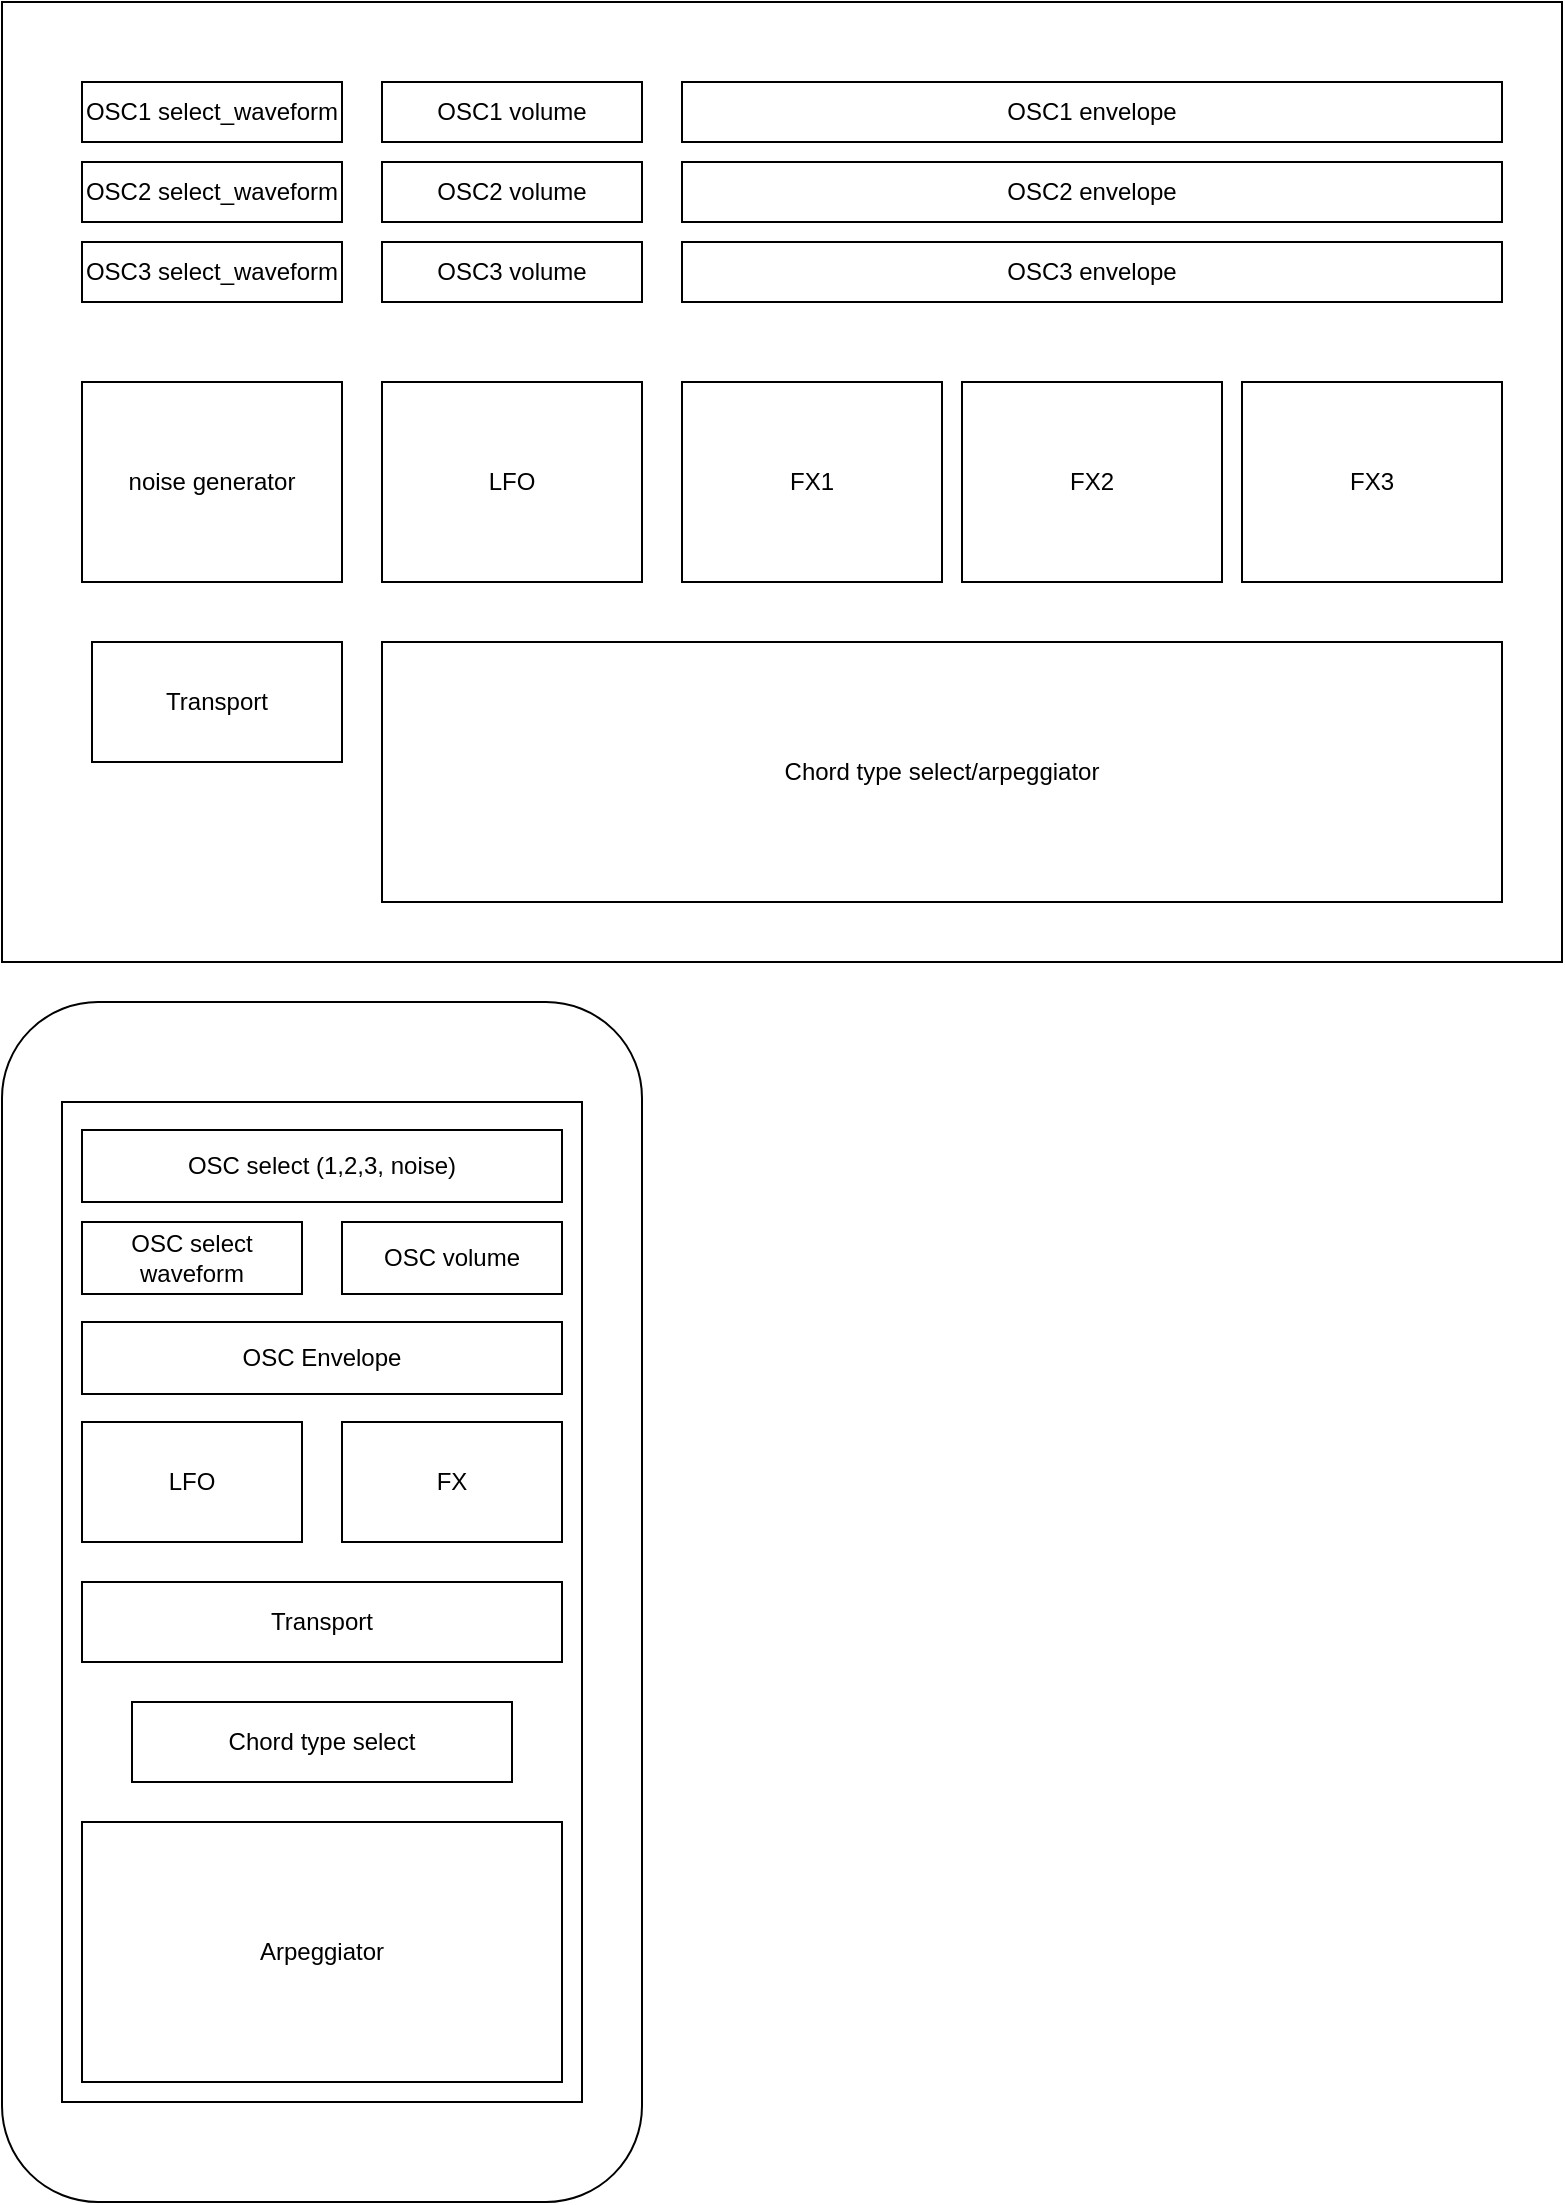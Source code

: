 <mxfile version="10.6.7" type="github"><diagram id="eyRj7a0_pKXpX3LXyJoc" name="Page-1"><mxGraphModel dx="1425" dy="746" grid="1" gridSize="10" guides="1" tooltips="1" connect="1" arrows="1" fold="1" page="1" pageScale="1" pageWidth="827" pageHeight="1169" math="0" shadow="0"><root><mxCell id="0"/><mxCell id="1" parent="0"/><mxCell id="s7tkm2uKCPaBUzxM45fg-1" value="" style="rounded=0;whiteSpace=wrap;html=1;" parent="1" vertex="1"><mxGeometry x="20" y="20" width="780" height="480" as="geometry"/></mxCell><mxCell id="s7tkm2uKCPaBUzxM45fg-2" value="OSC1 select_waveform" style="rounded=0;whiteSpace=wrap;html=1;" parent="1" vertex="1"><mxGeometry x="60" y="60" width="130" height="30" as="geometry"/></mxCell><mxCell id="s7tkm2uKCPaBUzxM45fg-3" value="Transport" style="rounded=0;whiteSpace=wrap;html=1;" parent="1" vertex="1"><mxGeometry x="65" y="340" width="125" height="60" as="geometry"/></mxCell><mxCell id="s7tkm2uKCPaBUzxM45fg-4" value="OSC2 select_waveform" style="rounded=0;whiteSpace=wrap;html=1;" parent="1" vertex="1"><mxGeometry x="60" y="100" width="130" height="30" as="geometry"/></mxCell><mxCell id="s7tkm2uKCPaBUzxM45fg-5" value="OSC3 select_waveform" style="rounded=0;whiteSpace=wrap;html=1;" parent="1" vertex="1"><mxGeometry x="60" y="140" width="130" height="30" as="geometry"/></mxCell><mxCell id="s7tkm2uKCPaBUzxM45fg-6" value="OSC1 volume" style="rounded=0;whiteSpace=wrap;html=1;" parent="1" vertex="1"><mxGeometry x="210" y="60" width="130" height="30" as="geometry"/></mxCell><mxCell id="s7tkm2uKCPaBUzxM45fg-7" value="OSC2 volume" style="rounded=0;whiteSpace=wrap;html=1;" parent="1" vertex="1"><mxGeometry x="210" y="100" width="130" height="30" as="geometry"/></mxCell><mxCell id="s7tkm2uKCPaBUzxM45fg-8" value="OSC3 volume" style="rounded=0;whiteSpace=wrap;html=1;" parent="1" vertex="1"><mxGeometry x="210" y="140" width="130" height="30" as="geometry"/></mxCell><mxCell id="s7tkm2uKCPaBUzxM45fg-9" value="OSC1 envelope" style="rounded=0;whiteSpace=wrap;html=1;" parent="1" vertex="1"><mxGeometry x="360" y="60" width="410" height="30" as="geometry"/></mxCell><mxCell id="s7tkm2uKCPaBUzxM45fg-10" value="OSC2 envelope" style="rounded=0;whiteSpace=wrap;html=1;" parent="1" vertex="1"><mxGeometry x="360" y="100" width="410" height="30" as="geometry"/></mxCell><mxCell id="s7tkm2uKCPaBUzxM45fg-11" value="OSC3 envelope" style="rounded=0;whiteSpace=wrap;html=1;" parent="1" vertex="1"><mxGeometry x="360" y="140" width="410" height="30" as="geometry"/></mxCell><mxCell id="s7tkm2uKCPaBUzxM45fg-12" value="noise generator" style="rounded=0;whiteSpace=wrap;html=1;" parent="1" vertex="1"><mxGeometry x="60" y="210" width="130" height="100" as="geometry"/></mxCell><mxCell id="s7tkm2uKCPaBUzxM45fg-13" value="FX3" style="rounded=0;whiteSpace=wrap;html=1;" parent="1" vertex="1"><mxGeometry x="640" y="210" width="130" height="100" as="geometry"/></mxCell><mxCell id="s7tkm2uKCPaBUzxM45fg-14" value="FX2" style="rounded=0;whiteSpace=wrap;html=1;" parent="1" vertex="1"><mxGeometry x="500" y="210" width="130" height="100" as="geometry"/></mxCell><mxCell id="s7tkm2uKCPaBUzxM45fg-15" value="FX1" style="rounded=0;whiteSpace=wrap;html=1;" parent="1" vertex="1"><mxGeometry x="360" y="210" width="130" height="100" as="geometry"/></mxCell><mxCell id="s7tkm2uKCPaBUzxM45fg-16" value="LFO" style="rounded=0;whiteSpace=wrap;html=1;" parent="1" vertex="1"><mxGeometry x="210" y="210" width="130" height="100" as="geometry"/></mxCell><mxCell id="s7tkm2uKCPaBUzxM45fg-17" value="Chord type select/arpeggiator" style="rounded=0;whiteSpace=wrap;html=1;" parent="1" vertex="1"><mxGeometry x="210" y="340" width="560" height="130" as="geometry"/></mxCell><mxCell id="GGdNqhJVp5ZEYAooloP6-1" value="" style="rounded=1;whiteSpace=wrap;html=1;" vertex="1" parent="1"><mxGeometry x="20" y="520" width="320" height="600" as="geometry"/></mxCell><mxCell id="GGdNqhJVp5ZEYAooloP6-2" value="" style="rounded=0;whiteSpace=wrap;html=1;" vertex="1" parent="1"><mxGeometry x="50" y="570" width="260" height="500" as="geometry"/></mxCell><mxCell id="GGdNqhJVp5ZEYAooloP6-5" value="OSC select (1,2,3, noise)" style="rounded=0;whiteSpace=wrap;html=1;" vertex="1" parent="1"><mxGeometry x="60" y="584" width="240" height="36" as="geometry"/></mxCell><mxCell id="GGdNqhJVp5ZEYAooloP6-6" value="OSC select waveform" style="rounded=0;whiteSpace=wrap;html=1;" vertex="1" parent="1"><mxGeometry x="60" y="630" width="110" height="36" as="geometry"/></mxCell><mxCell id="GGdNqhJVp5ZEYAooloP6-7" value="OSC volume" style="rounded=0;whiteSpace=wrap;html=1;" vertex="1" parent="1"><mxGeometry x="190" y="630" width="110" height="36" as="geometry"/></mxCell><mxCell id="GGdNqhJVp5ZEYAooloP6-8" value="OSC Envelope" style="rounded=0;whiteSpace=wrap;html=1;" vertex="1" parent="1"><mxGeometry x="60" y="680" width="240" height="36" as="geometry"/></mxCell><mxCell id="GGdNqhJVp5ZEYAooloP6-9" value="LFO" style="rounded=0;whiteSpace=wrap;html=1;" vertex="1" parent="1"><mxGeometry x="60" y="730" width="110" height="60" as="geometry"/></mxCell><mxCell id="GGdNqhJVp5ZEYAooloP6-10" value="FX" style="rounded=0;whiteSpace=wrap;html=1;" vertex="1" parent="1"><mxGeometry x="190" y="730" width="110" height="60" as="geometry"/></mxCell><mxCell id="GGdNqhJVp5ZEYAooloP6-11" value="Transport" style="rounded=0;whiteSpace=wrap;html=1;" vertex="1" parent="1"><mxGeometry x="60" y="810" width="240" height="40" as="geometry"/></mxCell><mxCell id="GGdNqhJVp5ZEYAooloP6-12" value="Chord type select" style="rounded=0;whiteSpace=wrap;html=1;" vertex="1" parent="1"><mxGeometry x="85" y="870" width="190" height="40" as="geometry"/></mxCell><mxCell id="GGdNqhJVp5ZEYAooloP6-13" value="Arpeggiator" style="rounded=0;whiteSpace=wrap;html=1;" vertex="1" parent="1"><mxGeometry x="60" y="930" width="240" height="130" as="geometry"/></mxCell></root></mxGraphModel></diagram></mxfile>